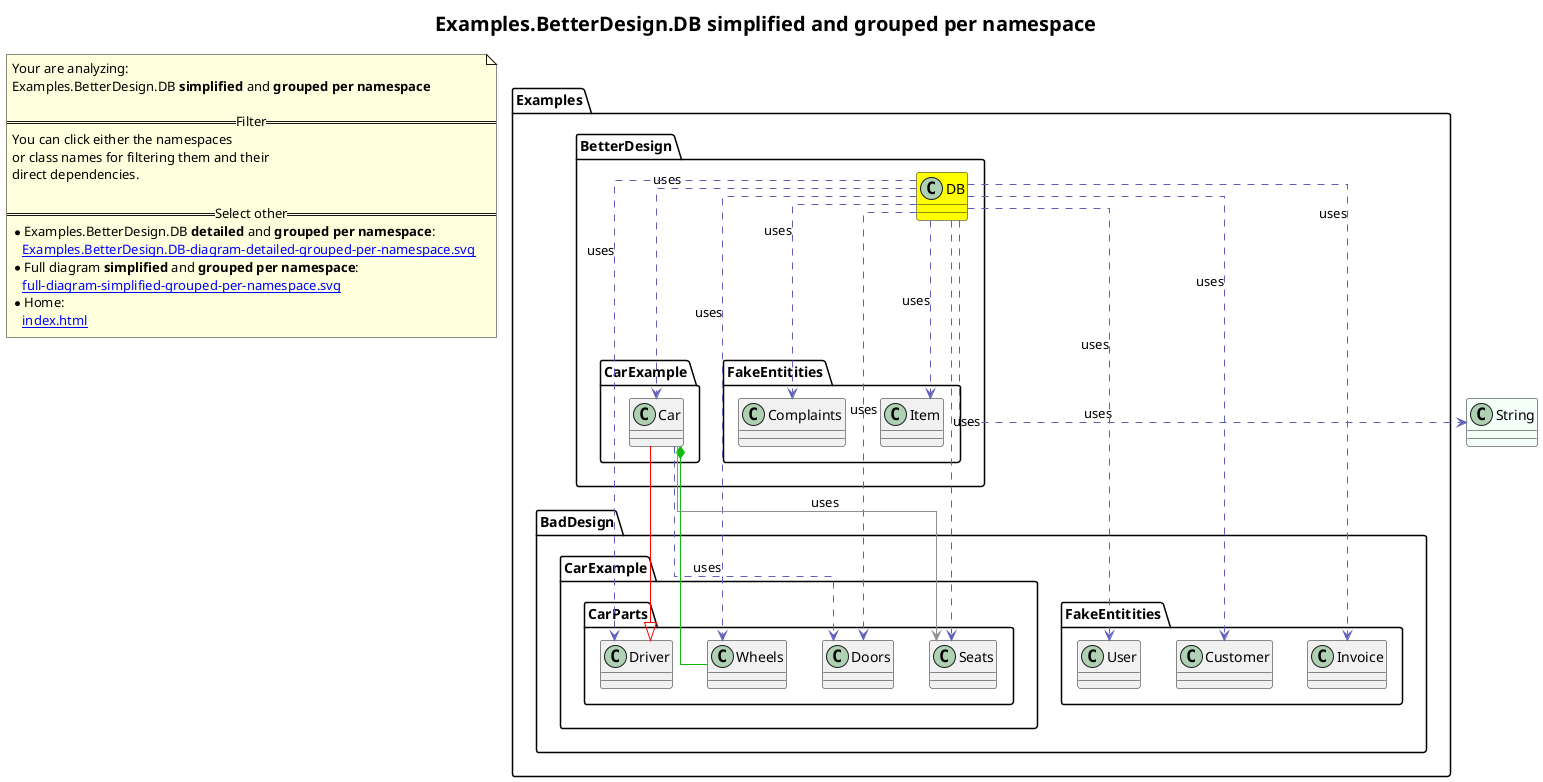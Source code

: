 @startuml
skinparam linetype ortho
title <size:20>Examples.BetterDesign.DB **simplified** and **grouped per namespace**</size>
note "Your are analyzing:\nExamples.BetterDesign.DB **simplified** and **grouped per namespace**\n\n==Filter==\nYou can click either the namespaces \nor class names for filtering them and their\ndirect dependencies.\n\n==Select other==\n* Examples.BetterDesign.DB **detailed** and **grouped per namespace**:\n   [[Examples.BetterDesign.DB-diagram-detailed-grouped-per-namespace.svg]]\n* Full diagram **simplified** and **grouped per namespace**:\n   [[full-diagram-simplified-grouped-per-namespace.svg]]\n* Home:\n   [[index.html]]" as FloatingNote
class String [[String-diagram-simplified-grouped-per-namespace.svg]] #MintCream {
}
' Closing all previous_sub_namespace_list namespace None because file analysis is finished.
namespace Examples [[Examples-diagram-simplified-grouped-per-namespace.svg]] {
namespace Examples.BadDesign [[Examples.BadDesign-diagram-simplified-grouped-per-namespace.svg]] {
namespace Examples.BadDesign.CarExample [[Examples.BadDesign.CarExample-diagram-simplified-grouped-per-namespace.svg]] {
namespace Examples.BadDesign.CarExample.CarParts [[Examples.BadDesign.CarExample.CarParts-diagram-simplified-grouped-per-namespace.svg]] {
      class Examples.BadDesign.CarExample.CarParts.Driver [[Examples.BadDesign.CarExample.CarParts.Driver-diagram-simplified-grouped-per-namespace.svg]]  {
      }
      class Examples.BadDesign.CarExample.CarParts.Wheels [[Examples.BadDesign.CarExample.CarParts.Wheels-diagram-simplified-grouped-per-namespace.svg]]  {
      }
      class Examples.BadDesign.CarExample.CarParts.Doors [[Examples.BadDesign.CarExample.CarParts.Doors-diagram-simplified-grouped-per-namespace.svg]]  {
      }
      class Examples.BadDesign.CarExample.CarParts.Seats [[Examples.BadDesign.CarExample.CarParts.Seats-diagram-simplified-grouped-per-namespace.svg]]  {
      }
'Compared namespace Examples.BadDesign.CarExample.CarParts [[Examples.BadDesign.CarExample.CarParts-diagram-simplified-grouped-per-namespace.svg]] { with last element of       }
' Closing all previous_sub_namespace_list namespace None because file analysis is finished.
' Closing namespace CarParts
}
' Closing namespace CarExample
}
' Closing namespace BadDesign
}
' Closing namespace Examples
}
namespace Examples [[Examples-diagram-simplified-grouped-per-namespace.svg]] {
namespace Examples.BadDesign [[Examples.BadDesign-diagram-simplified-grouped-per-namespace.svg]] {
namespace Examples.BadDesign.FakeEntitities [[Examples.BadDesign.FakeEntitities-diagram-simplified-grouped-per-namespace.svg]] {
    class Examples.BadDesign.FakeEntitities.User [[Examples.BadDesign.FakeEntitities.User-diagram-simplified-grouped-per-namespace.svg]]  {
    }
    class Examples.BadDesign.FakeEntitities.Customer [[Examples.BadDesign.FakeEntitities.Customer-diagram-simplified-grouped-per-namespace.svg]]  {
    }
    class Examples.BadDesign.FakeEntitities.Invoice [[Examples.BadDesign.FakeEntitities.Invoice-diagram-simplified-grouped-per-namespace.svg]]  {
    }
'Compared namespace Examples.BadDesign.FakeEntitities [[Examples.BadDesign.FakeEntitities-diagram-simplified-grouped-per-namespace.svg]] { with last element of     }
' Closing all previous_sub_namespace_list namespace None because file analysis is finished.
' Closing namespace FakeEntitities
}
' Closing namespace BadDesign
}
' Closing namespace Examples
}
namespace Examples [[Examples-diagram-simplified-grouped-per-namespace.svg]] {
namespace Examples.BetterDesign [[Examples.BetterDesign-diagram-simplified-grouped-per-namespace.svg]] {
  class Examples.BetterDesign.DB [[Examples.BetterDesign.DB-diagram-simplified-grouped-per-namespace.svg]] #yellow {
  }
'Compared namespace Examples.BetterDesign [[Examples.BetterDesign-diagram-simplified-grouped-per-namespace.svg]] { with last element of   }
' Closing all previous_sub_namespace_list namespace None because file analysis is finished.
' Closing namespace BetterDesign
}
' Closing namespace Examples
}
namespace Examples [[Examples-diagram-simplified-grouped-per-namespace.svg]] {
namespace Examples.BetterDesign [[Examples.BetterDesign-diagram-simplified-grouped-per-namespace.svg]] {
namespace Examples.BetterDesign.CarExample [[Examples.BetterDesign.CarExample-diagram-simplified-grouped-per-namespace.svg]] {
    class Examples.BetterDesign.CarExample.Car [[Examples.BetterDesign.CarExample.Car-diagram-simplified-grouped-per-namespace.svg]]  {
    }
'Compared namespace Examples.BetterDesign.CarExample [[Examples.BetterDesign.CarExample-diagram-simplified-grouped-per-namespace.svg]] { with last element of     }
' Closing all previous_sub_namespace_list namespace None because file analysis is finished.
' Closing namespace CarExample
}
' Closing namespace BetterDesign
}
' Closing namespace Examples
}
namespace Examples [[Examples-diagram-simplified-grouped-per-namespace.svg]] {
namespace Examples.BetterDesign [[Examples.BetterDesign-diagram-simplified-grouped-per-namespace.svg]] {
namespace Examples.BetterDesign.FakeEntitities [[Examples.BetterDesign.FakeEntitities-diagram-simplified-grouped-per-namespace.svg]] {
    class Examples.BetterDesign.FakeEntitities.Item [[Examples.BetterDesign.FakeEntitities.Item-diagram-simplified-grouped-per-namespace.svg]]  {
    }
    class Examples.BetterDesign.FakeEntitities.Complaints [[Examples.BetterDesign.FakeEntitities.Complaints-diagram-simplified-grouped-per-namespace.svg]]  {
    }
'Compared namespace Examples.BetterDesign.FakeEntitities [[Examples.BetterDesign.FakeEntitities-diagram-simplified-grouped-per-namespace.svg]] { with last element of     }
' Closing all previous_sub_namespace_list namespace None because file analysis is finished.
' Closing namespace FakeEntitities
}
' Closing namespace BetterDesign
}
' Closing namespace Examples
}
 ' *************************************** 
 ' *************************************** 
 ' *************************************** 
' Class relations extracted from namespace:
' 
' Class relations extracted from namespace:
' Examples.BadDesign.CarExample.CarParts
' Class relations extracted from namespace:
' Examples.BadDesign.FakeEntitities
' Class relations extracted from namespace:
' Examples.BetterDesign
Examples.BetterDesign.DB .[#6060BB].> String  : uses 
Examples.BetterDesign.DB .[#6060BB].> Examples.BadDesign.FakeEntitities.User  : uses 
Examples.BetterDesign.DB .[#6060BB].> Examples.BadDesign.FakeEntitities.Customer  : uses 
Examples.BetterDesign.DB .[#6060BB].> Examples.BetterDesign.FakeEntitities.Item  : uses 
Examples.BetterDesign.DB .[#6060BB].> Examples.BadDesign.FakeEntitities.Invoice  : uses 
Examples.BetterDesign.DB .[#6060BB].> Examples.BetterDesign.FakeEntitities.Complaints  : uses 
Examples.BetterDesign.DB .[#6060BB].> Examples.BetterDesign.CarExample.Car  : uses 
Examples.BetterDesign.DB .[#6060BB].> Examples.BadDesign.CarExample.CarParts.Driver  : uses 
Examples.BetterDesign.DB .[#6060BB].> Examples.BadDesign.CarExample.CarParts.Wheels  : uses 
Examples.BetterDesign.DB .[#6060BB].> Examples.BadDesign.CarExample.CarParts.Doors  : uses 
Examples.BetterDesign.DB .[#6060BB].> Examples.BadDesign.CarExample.CarParts.Seats  : uses 
' Class relations extracted from namespace:
' Examples.BetterDesign.CarExample
Examples.BadDesign.CarExample.CarParts.Driver <|-[#red]- Examples.BetterDesign.CarExample.Car
Examples.BetterDesign.CarExample.Car *-[#10BB10]- Examples.BadDesign.CarExample.CarParts.Wheels 
Examples.BetterDesign.CarExample.Car .[#6060BB].> Examples.BadDesign.CarExample.CarParts.Doors  : uses 
Examples.BetterDesign.CarExample.Car -[#909090]-> Examples.BadDesign.CarExample.CarParts.Seats  : uses 
' Class relations extracted from namespace:
' Examples.BetterDesign.FakeEntitities
@enduml